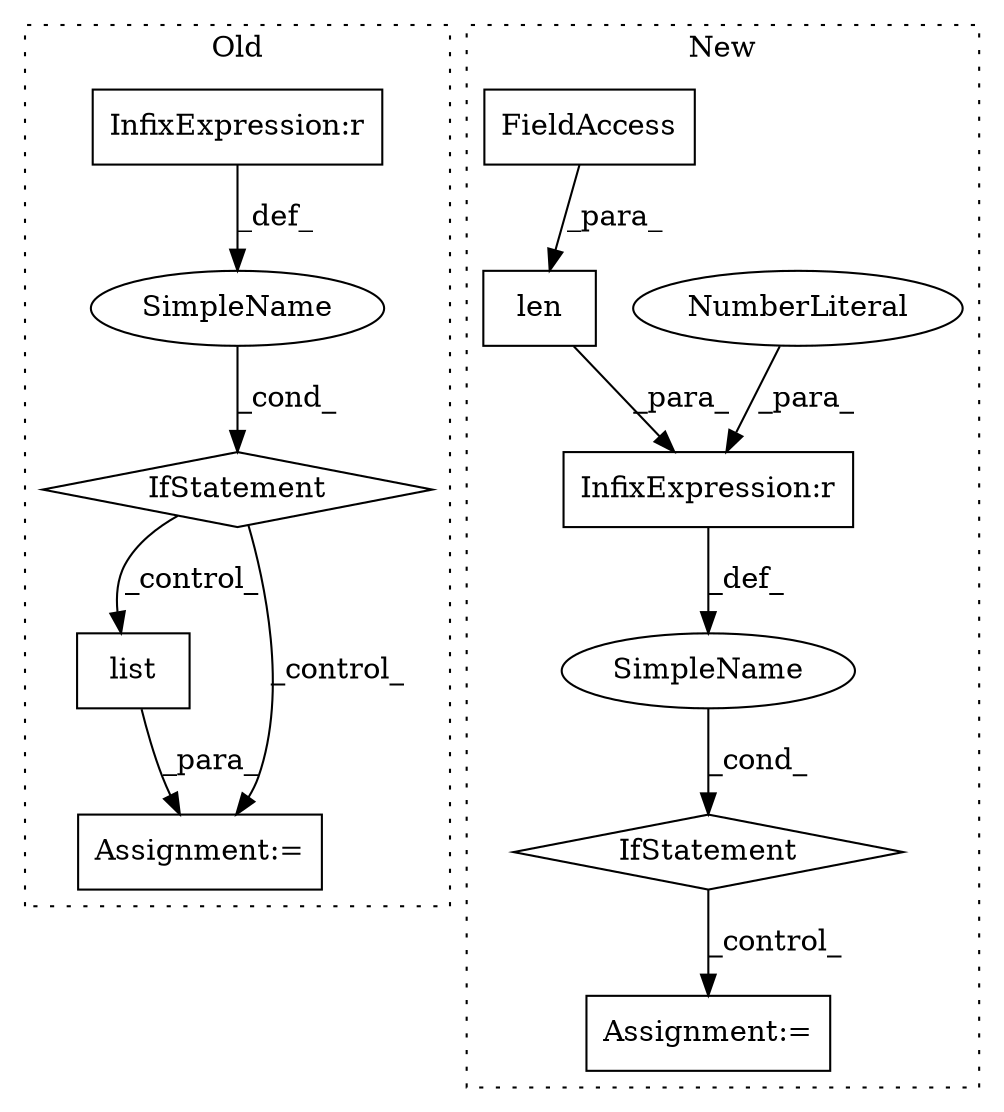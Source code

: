 digraph G {
subgraph cluster0 {
1 [label="list" a="32" s="11234,11289" l="5,1" shape="box"];
3 [label="Assignment:=" a="7" s="11233" l="1" shape="box"];
9 [label="IfStatement" a="25" s="11193,11214" l="4,2" shape="diamond"];
10 [label="SimpleName" a="42" s="" l="" shape="ellipse"];
11 [label="InfixExpression:r" a="27" s="11206" l="4" shape="box"];
label = "Old";
style="dotted";
}
subgraph cluster1 {
2 [label="len" a="32" s="597,612" l="4,1" shape="box"];
4 [label="InfixExpression:r" a="27" s="613" l="3" shape="box"];
5 [label="IfStatement" a="25" s="593,617" l="4,2" shape="diamond"];
6 [label="NumberLiteral" a="34" s="616" l="1" shape="ellipse"];
7 [label="Assignment:=" a="7" s="642" l="1" shape="box"];
8 [label="SimpleName" a="42" s="" l="" shape="ellipse"];
12 [label="FieldAccess" a="22" s="601" l="11" shape="box"];
label = "New";
style="dotted";
}
1 -> 3 [label="_para_"];
2 -> 4 [label="_para_"];
4 -> 8 [label="_def_"];
5 -> 7 [label="_control_"];
6 -> 4 [label="_para_"];
8 -> 5 [label="_cond_"];
9 -> 1 [label="_control_"];
9 -> 3 [label="_control_"];
10 -> 9 [label="_cond_"];
11 -> 10 [label="_def_"];
12 -> 2 [label="_para_"];
}